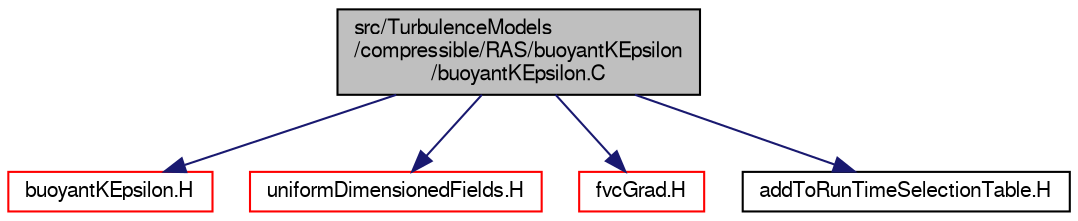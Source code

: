digraph "src/TurbulenceModels/compressible/RAS/buoyantKEpsilon/buoyantKEpsilon.C"
{
  bgcolor="transparent";
  edge [fontname="FreeSans",fontsize="10",labelfontname="FreeSans",labelfontsize="10"];
  node [fontname="FreeSans",fontsize="10",shape=record];
  Node1 [label="src/TurbulenceModels\l/compressible/RAS/buoyantKEpsilon\l/buoyantKEpsilon.C",height=0.2,width=0.4,color="black", fillcolor="grey75", style="filled" fontcolor="black"];
  Node1 -> Node2 [color="midnightblue",fontsize="10",style="solid",fontname="FreeSans"];
  Node2 [label="buoyantKEpsilon.H",height=0.2,width=0.4,color="red",URL="$a10017.html"];
  Node1 -> Node3 [color="midnightblue",fontsize="10",style="solid",fontname="FreeSans"];
  Node3 [label="uniformDimensionedFields.H",height=0.2,width=0.4,color="red",URL="$a07685.html"];
  Node1 -> Node4 [color="midnightblue",fontsize="10",style="solid",fontname="FreeSans"];
  Node4 [label="fvcGrad.H",height=0.2,width=0.4,color="red",URL="$a05254.html",tooltip="Calculate the gradient of the given field. "];
  Node1 -> Node5 [color="midnightblue",fontsize="10",style="solid",fontname="FreeSans"];
  Node5 [label="addToRunTimeSelectionTable.H",height=0.2,width=0.4,color="black",URL="$a07378.html",tooltip="Macros for easy insertion into run-time selection tables. "];
}
